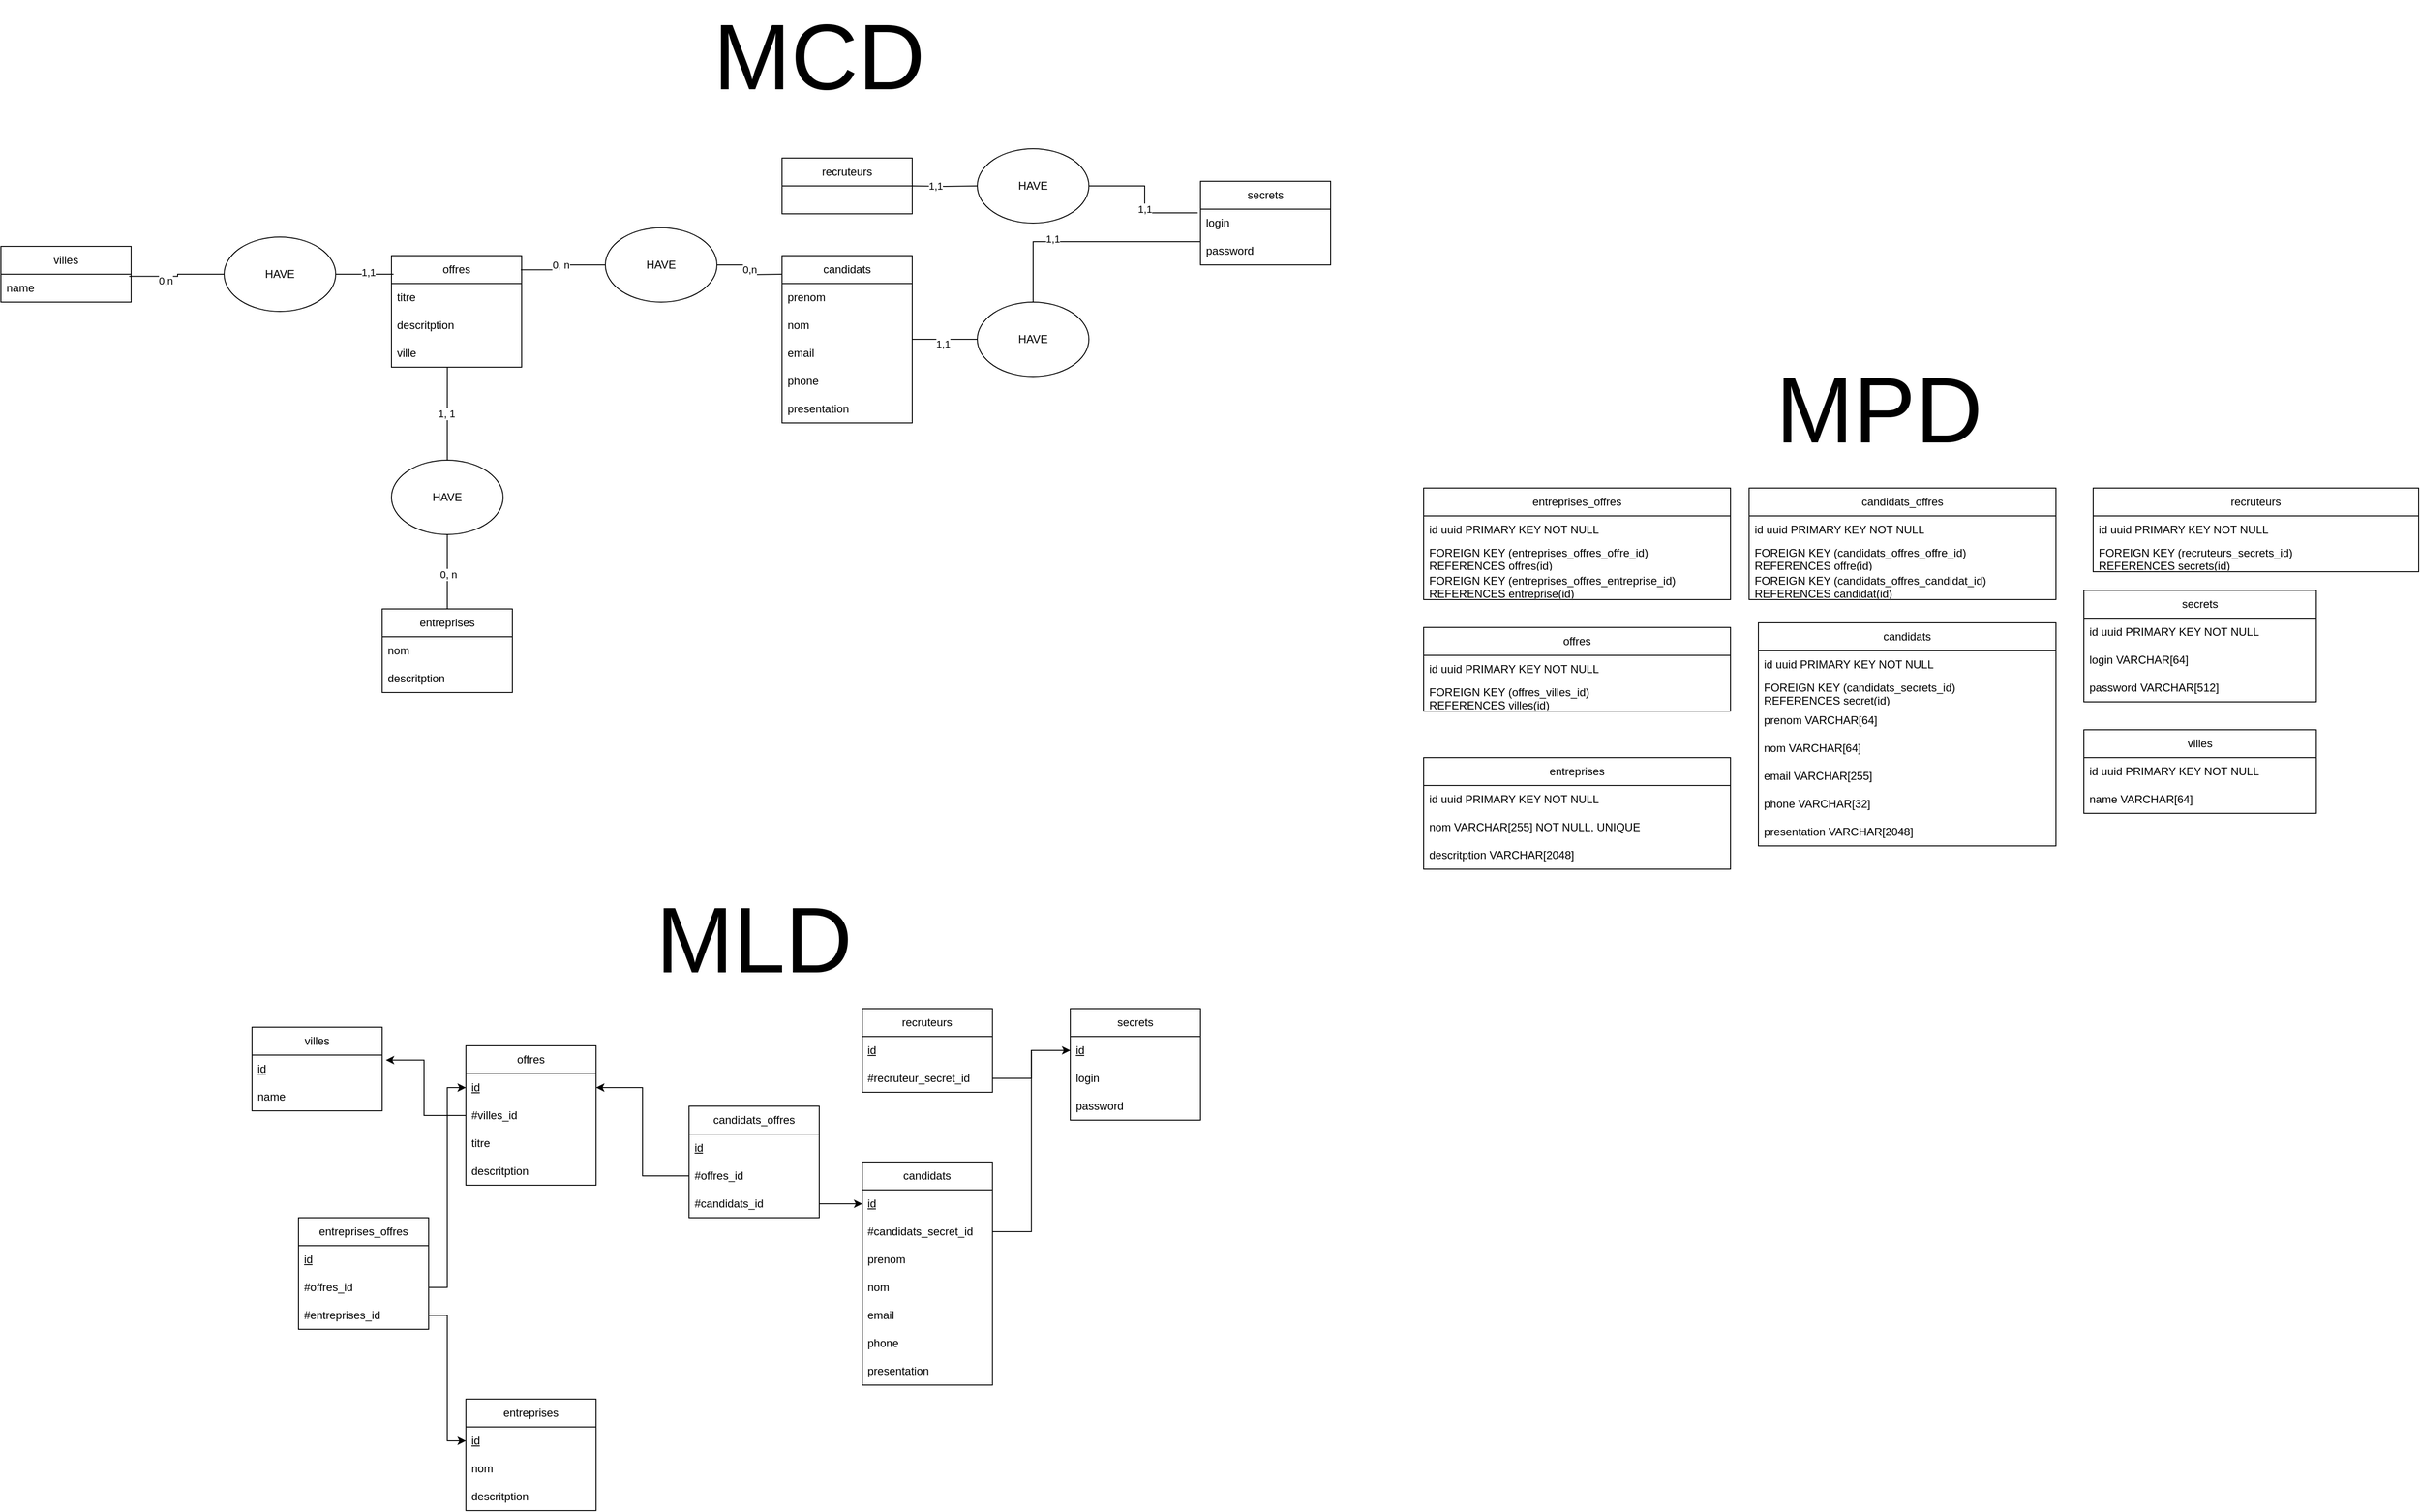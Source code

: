 <mxfile version="26.0.9">
  <diagram name="Page-1" id="Jn1SN3O0HbxsJPFlk4Q4">
    <mxGraphModel dx="2698" dy="1843" grid="1" gridSize="10" guides="1" tooltips="1" connect="1" arrows="1" fold="1" page="0" pageScale="1" pageWidth="827" pageHeight="1169" math="0" shadow="0">
      <root>
        <mxCell id="0" />
        <mxCell id="1" parent="0" />
        <mxCell id="bnbo3fdq7Xhf0Iy2233Q-1" value="recruteurs" style="swimlane;fontStyle=0;childLayout=stackLayout;horizontal=1;startSize=30;horizontalStack=0;resizeParent=1;resizeParentMax=0;resizeLast=0;collapsible=1;marginBottom=0;whiteSpace=wrap;html=1;" vertex="1" parent="1">
          <mxGeometry x="180" y="325" width="140" height="60" as="geometry" />
        </mxCell>
        <mxCell id="bnbo3fdq7Xhf0Iy2233Q-35" style="edgeStyle=orthogonalEdgeStyle;rounded=0;orthogonalLoop=1;jettySize=auto;html=1;entryX=0;entryY=0.5;entryDx=0;entryDy=0;endArrow=none;startFill=0;" edge="1" parent="1" source="bnbo3fdq7Xhf0Iy2233Q-5" target="bnbo3fdq7Xhf0Iy2233Q-34">
          <mxGeometry relative="1" as="geometry" />
        </mxCell>
        <mxCell id="bnbo3fdq7Xhf0Iy2233Q-37" value="1,1" style="edgeLabel;html=1;align=center;verticalAlign=middle;resizable=0;points=[];" vertex="1" connectable="0" parent="bnbo3fdq7Xhf0Iy2233Q-35">
          <mxGeometry x="-0.078" y="-5" relative="1" as="geometry">
            <mxPoint as="offset" />
          </mxGeometry>
        </mxCell>
        <mxCell id="bnbo3fdq7Xhf0Iy2233Q-5" value="candidats" style="swimlane;fontStyle=0;childLayout=stackLayout;horizontal=1;startSize=30;horizontalStack=0;resizeParent=1;resizeParentMax=0;resizeLast=0;collapsible=1;marginBottom=0;whiteSpace=wrap;html=1;" vertex="1" parent="1">
          <mxGeometry x="180" y="430" width="140" height="180" as="geometry" />
        </mxCell>
        <mxCell id="bnbo3fdq7Xhf0Iy2233Q-8" value="prenom" style="text;strokeColor=none;fillColor=none;align=left;verticalAlign=middle;spacingLeft=4;spacingRight=4;overflow=hidden;points=[[0,0.5],[1,0.5]];portConstraint=eastwest;rotatable=0;whiteSpace=wrap;html=1;" vertex="1" parent="bnbo3fdq7Xhf0Iy2233Q-5">
          <mxGeometry y="30" width="140" height="30" as="geometry" />
        </mxCell>
        <mxCell id="bnbo3fdq7Xhf0Iy2233Q-9" value="nom" style="text;strokeColor=none;fillColor=none;align=left;verticalAlign=middle;spacingLeft=4;spacingRight=4;overflow=hidden;points=[[0,0.5],[1,0.5]];portConstraint=eastwest;rotatable=0;whiteSpace=wrap;html=1;" vertex="1" parent="bnbo3fdq7Xhf0Iy2233Q-5">
          <mxGeometry y="60" width="140" height="30" as="geometry" />
        </mxCell>
        <mxCell id="bnbo3fdq7Xhf0Iy2233Q-10" value="email" style="text;strokeColor=none;fillColor=none;align=left;verticalAlign=middle;spacingLeft=4;spacingRight=4;overflow=hidden;points=[[0,0.5],[1,0.5]];portConstraint=eastwest;rotatable=0;whiteSpace=wrap;html=1;" vertex="1" parent="bnbo3fdq7Xhf0Iy2233Q-5">
          <mxGeometry y="90" width="140" height="30" as="geometry" />
        </mxCell>
        <mxCell id="bnbo3fdq7Xhf0Iy2233Q-11" value="phone" style="text;strokeColor=none;fillColor=none;align=left;verticalAlign=middle;spacingLeft=4;spacingRight=4;overflow=hidden;points=[[0,0.5],[1,0.5]];portConstraint=eastwest;rotatable=0;whiteSpace=wrap;html=1;" vertex="1" parent="bnbo3fdq7Xhf0Iy2233Q-5">
          <mxGeometry y="120" width="140" height="30" as="geometry" />
        </mxCell>
        <mxCell id="bnbo3fdq7Xhf0Iy2233Q-12" value="presentation" style="text;strokeColor=none;fillColor=none;align=left;verticalAlign=middle;spacingLeft=4;spacingRight=4;overflow=hidden;points=[[0,0.5],[1,0.5]];portConstraint=eastwest;rotatable=0;whiteSpace=wrap;html=1;" vertex="1" parent="bnbo3fdq7Xhf0Iy2233Q-5">
          <mxGeometry y="150" width="140" height="30" as="geometry" />
        </mxCell>
        <mxCell id="bnbo3fdq7Xhf0Iy2233Q-41" style="edgeStyle=orthogonalEdgeStyle;rounded=0;orthogonalLoop=1;jettySize=auto;html=1;entryX=0.5;entryY=1;entryDx=0;entryDy=0;endArrow=none;startFill=0;" edge="1" parent="1" source="bnbo3fdq7Xhf0Iy2233Q-13" target="bnbo3fdq7Xhf0Iy2233Q-39">
          <mxGeometry relative="1" as="geometry" />
        </mxCell>
        <mxCell id="bnbo3fdq7Xhf0Iy2233Q-43" value="0, n" style="edgeLabel;html=1;align=center;verticalAlign=middle;resizable=0;points=[];" vertex="1" connectable="0" parent="bnbo3fdq7Xhf0Iy2233Q-41">
          <mxGeometry x="-0.075" y="-1" relative="1" as="geometry">
            <mxPoint as="offset" />
          </mxGeometry>
        </mxCell>
        <mxCell id="bnbo3fdq7Xhf0Iy2233Q-13" value="entreprises" style="swimlane;fontStyle=0;childLayout=stackLayout;horizontal=1;startSize=30;horizontalStack=0;resizeParent=1;resizeParentMax=0;resizeLast=0;collapsible=1;marginBottom=0;whiteSpace=wrap;html=1;" vertex="1" parent="1">
          <mxGeometry x="-250" y="810" width="140" height="90" as="geometry" />
        </mxCell>
        <mxCell id="bnbo3fdq7Xhf0Iy2233Q-14" value="nom" style="text;strokeColor=none;fillColor=none;align=left;verticalAlign=middle;spacingLeft=4;spacingRight=4;overflow=hidden;points=[[0,0.5],[1,0.5]];portConstraint=eastwest;rotatable=0;whiteSpace=wrap;html=1;" vertex="1" parent="bnbo3fdq7Xhf0Iy2233Q-13">
          <mxGeometry y="30" width="140" height="30" as="geometry" />
        </mxCell>
        <mxCell id="bnbo3fdq7Xhf0Iy2233Q-15" value="descritption" style="text;strokeColor=none;fillColor=none;align=left;verticalAlign=middle;spacingLeft=4;spacingRight=4;overflow=hidden;points=[[0,0.5],[1,0.5]];portConstraint=eastwest;rotatable=0;whiteSpace=wrap;html=1;" vertex="1" parent="bnbo3fdq7Xhf0Iy2233Q-13">
          <mxGeometry y="60" width="140" height="30" as="geometry" />
        </mxCell>
        <mxCell id="bnbo3fdq7Xhf0Iy2233Q-16" value="offres" style="swimlane;fontStyle=0;childLayout=stackLayout;horizontal=1;startSize=30;horizontalStack=0;resizeParent=1;resizeParentMax=0;resizeLast=0;collapsible=1;marginBottom=0;whiteSpace=wrap;html=1;" vertex="1" parent="1">
          <mxGeometry x="-240" y="430" width="140" height="120" as="geometry" />
        </mxCell>
        <mxCell id="bnbo3fdq7Xhf0Iy2233Q-17" value="titre" style="text;strokeColor=none;fillColor=none;align=left;verticalAlign=middle;spacingLeft=4;spacingRight=4;overflow=hidden;points=[[0,0.5],[1,0.5]];portConstraint=eastwest;rotatable=0;whiteSpace=wrap;html=1;" vertex="1" parent="bnbo3fdq7Xhf0Iy2233Q-16">
          <mxGeometry y="30" width="140" height="30" as="geometry" />
        </mxCell>
        <mxCell id="bnbo3fdq7Xhf0Iy2233Q-18" value="descritption" style="text;strokeColor=none;fillColor=none;align=left;verticalAlign=middle;spacingLeft=4;spacingRight=4;overflow=hidden;points=[[0,0.5],[1,0.5]];portConstraint=eastwest;rotatable=0;whiteSpace=wrap;html=1;" vertex="1" parent="bnbo3fdq7Xhf0Iy2233Q-16">
          <mxGeometry y="60" width="140" height="30" as="geometry" />
        </mxCell>
        <mxCell id="bnbo3fdq7Xhf0Iy2233Q-19" value="ville" style="text;strokeColor=none;fillColor=none;align=left;verticalAlign=middle;spacingLeft=4;spacingRight=4;overflow=hidden;points=[[0,0.5],[1,0.5]];portConstraint=eastwest;rotatable=0;whiteSpace=wrap;html=1;" vertex="1" parent="bnbo3fdq7Xhf0Iy2233Q-16">
          <mxGeometry y="90" width="140" height="30" as="geometry" />
        </mxCell>
        <mxCell id="bnbo3fdq7Xhf0Iy2233Q-20" value="secrets" style="swimlane;fontStyle=0;childLayout=stackLayout;horizontal=1;startSize=30;horizontalStack=0;resizeParent=1;resizeParentMax=0;resizeLast=0;collapsible=1;marginBottom=0;whiteSpace=wrap;html=1;" vertex="1" parent="1">
          <mxGeometry x="630" y="350" width="140" height="90" as="geometry" />
        </mxCell>
        <mxCell id="bnbo3fdq7Xhf0Iy2233Q-21" value="login" style="text;strokeColor=none;fillColor=none;align=left;verticalAlign=middle;spacingLeft=4;spacingRight=4;overflow=hidden;points=[[0,0.5],[1,0.5]];portConstraint=eastwest;rotatable=0;whiteSpace=wrap;html=1;" vertex="1" parent="bnbo3fdq7Xhf0Iy2233Q-20">
          <mxGeometry y="30" width="140" height="30" as="geometry" />
        </mxCell>
        <mxCell id="bnbo3fdq7Xhf0Iy2233Q-22" value="password" style="text;strokeColor=none;fillColor=none;align=left;verticalAlign=middle;spacingLeft=4;spacingRight=4;overflow=hidden;points=[[0,0.5],[1,0.5]];portConstraint=eastwest;rotatable=0;whiteSpace=wrap;html=1;" vertex="1" parent="bnbo3fdq7Xhf0Iy2233Q-20">
          <mxGeometry y="60" width="140" height="30" as="geometry" />
        </mxCell>
        <mxCell id="bnbo3fdq7Xhf0Iy2233Q-29" value="HAVE" style="ellipse;whiteSpace=wrap;html=1;" vertex="1" parent="1">
          <mxGeometry x="390" y="315" width="120" height="80" as="geometry" />
        </mxCell>
        <mxCell id="bnbo3fdq7Xhf0Iy2233Q-30" style="edgeStyle=orthogonalEdgeStyle;rounded=0;orthogonalLoop=1;jettySize=auto;html=1;entryX=0;entryY=0.5;entryDx=0;entryDy=0;endArrow=none;startFill=0;" edge="1" parent="1" target="bnbo3fdq7Xhf0Iy2233Q-29">
          <mxGeometry relative="1" as="geometry">
            <mxPoint x="320" y="355" as="sourcePoint" />
          </mxGeometry>
        </mxCell>
        <mxCell id="bnbo3fdq7Xhf0Iy2233Q-32" value="1,1" style="edgeLabel;html=1;align=center;verticalAlign=middle;resizable=0;points=[];" vertex="1" connectable="0" parent="bnbo3fdq7Xhf0Iy2233Q-30">
          <mxGeometry x="-0.286" y="1" relative="1" as="geometry">
            <mxPoint as="offset" />
          </mxGeometry>
        </mxCell>
        <mxCell id="bnbo3fdq7Xhf0Iy2233Q-31" style="edgeStyle=orthogonalEdgeStyle;rounded=0;orthogonalLoop=1;jettySize=auto;html=1;entryX=-0.021;entryY=0.133;entryDx=0;entryDy=0;entryPerimeter=0;endArrow=none;startFill=0;" edge="1" parent="1" source="bnbo3fdq7Xhf0Iy2233Q-29" target="bnbo3fdq7Xhf0Iy2233Q-21">
          <mxGeometry relative="1" as="geometry" />
        </mxCell>
        <mxCell id="bnbo3fdq7Xhf0Iy2233Q-33" value="1,1" style="edgeLabel;html=1;align=center;verticalAlign=middle;resizable=0;points=[];" vertex="1" connectable="0" parent="bnbo3fdq7Xhf0Iy2233Q-31">
          <mxGeometry x="0.164" relative="1" as="geometry">
            <mxPoint as="offset" />
          </mxGeometry>
        </mxCell>
        <mxCell id="bnbo3fdq7Xhf0Iy2233Q-34" value="HAVE" style="ellipse;whiteSpace=wrap;html=1;" vertex="1" parent="1">
          <mxGeometry x="390" y="480" width="120" height="80" as="geometry" />
        </mxCell>
        <mxCell id="bnbo3fdq7Xhf0Iy2233Q-36" style="edgeStyle=orthogonalEdgeStyle;rounded=0;orthogonalLoop=1;jettySize=auto;html=1;entryX=0;entryY=0.167;entryDx=0;entryDy=0;entryPerimeter=0;endArrow=none;startFill=0;" edge="1" parent="1" source="bnbo3fdq7Xhf0Iy2233Q-34" target="bnbo3fdq7Xhf0Iy2233Q-22">
          <mxGeometry relative="1" as="geometry" />
        </mxCell>
        <mxCell id="bnbo3fdq7Xhf0Iy2233Q-38" value="1,1" style="edgeLabel;html=1;align=center;verticalAlign=middle;resizable=0;points=[];" vertex="1" connectable="0" parent="bnbo3fdq7Xhf0Iy2233Q-36">
          <mxGeometry x="-0.303" y="3" relative="1" as="geometry">
            <mxPoint as="offset" />
          </mxGeometry>
        </mxCell>
        <mxCell id="bnbo3fdq7Xhf0Iy2233Q-39" value="HAVE" style="ellipse;whiteSpace=wrap;html=1;" vertex="1" parent="1">
          <mxGeometry x="-240" y="650" width="120" height="80" as="geometry" />
        </mxCell>
        <mxCell id="bnbo3fdq7Xhf0Iy2233Q-42" style="edgeStyle=orthogonalEdgeStyle;rounded=0;orthogonalLoop=1;jettySize=auto;html=1;entryX=0.429;entryY=1;entryDx=0;entryDy=0;entryPerimeter=0;endArrow=none;startFill=0;" edge="1" parent="1" source="bnbo3fdq7Xhf0Iy2233Q-39" target="bnbo3fdq7Xhf0Iy2233Q-19">
          <mxGeometry relative="1" as="geometry" />
        </mxCell>
        <mxCell id="bnbo3fdq7Xhf0Iy2233Q-44" value="1, 1" style="edgeLabel;html=1;align=center;verticalAlign=middle;resizable=0;points=[];" vertex="1" connectable="0" parent="bnbo3fdq7Xhf0Iy2233Q-42">
          <mxGeometry x="-0.001" y="-1" relative="1" as="geometry">
            <mxPoint x="-2" as="offset" />
          </mxGeometry>
        </mxCell>
        <mxCell id="bnbo3fdq7Xhf0Iy2233Q-45" value="HAVE" style="ellipse;whiteSpace=wrap;html=1;" vertex="1" parent="1">
          <mxGeometry x="-10" y="400" width="120" height="80" as="geometry" />
        </mxCell>
        <mxCell id="bnbo3fdq7Xhf0Iy2233Q-46" style="edgeStyle=orthogonalEdgeStyle;rounded=0;orthogonalLoop=1;jettySize=auto;html=1;endArrow=none;startFill=0;" edge="1" parent="1" source="bnbo3fdq7Xhf0Iy2233Q-45">
          <mxGeometry relative="1" as="geometry">
            <mxPoint x="180" y="450" as="targetPoint" />
          </mxGeometry>
        </mxCell>
        <mxCell id="bnbo3fdq7Xhf0Iy2233Q-48" value="0,n" style="edgeLabel;html=1;align=center;verticalAlign=middle;resizable=0;points=[];" vertex="1" connectable="0" parent="bnbo3fdq7Xhf0Iy2233Q-46">
          <mxGeometry x="-0.011" relative="1" as="geometry">
            <mxPoint as="offset" />
          </mxGeometry>
        </mxCell>
        <mxCell id="bnbo3fdq7Xhf0Iy2233Q-47" style="edgeStyle=orthogonalEdgeStyle;rounded=0;orthogonalLoop=1;jettySize=auto;html=1;entryX=0.993;entryY=0.127;entryDx=0;entryDy=0;entryPerimeter=0;endArrow=none;startFill=0;" edge="1" parent="1" source="bnbo3fdq7Xhf0Iy2233Q-45" target="bnbo3fdq7Xhf0Iy2233Q-16">
          <mxGeometry relative="1" as="geometry" />
        </mxCell>
        <mxCell id="bnbo3fdq7Xhf0Iy2233Q-49" value="0, n" style="edgeLabel;html=1;align=center;verticalAlign=middle;resizable=0;points=[];" vertex="1" connectable="0" parent="bnbo3fdq7Xhf0Iy2233Q-47">
          <mxGeometry x="0.097" y="-5" relative="1" as="geometry">
            <mxPoint as="offset" />
          </mxGeometry>
        </mxCell>
        <mxCell id="bnbo3fdq7Xhf0Iy2233Q-50" value="MCD" style="text;html=1;align=center;verticalAlign=middle;whiteSpace=wrap;rounded=0;fontSize=100;" vertex="1" parent="1">
          <mxGeometry x="190" y="200" width="60" height="30" as="geometry" />
        </mxCell>
        <mxCell id="bnbo3fdq7Xhf0Iy2233Q-94" value="MLD" style="text;html=1;align=center;verticalAlign=middle;whiteSpace=wrap;rounded=0;fontSize=100;" vertex="1" parent="1">
          <mxGeometry x="120" y="1150" width="60" height="30" as="geometry" />
        </mxCell>
        <mxCell id="bnbo3fdq7Xhf0Iy2233Q-112" value="recruteurs" style="swimlane;fontStyle=0;childLayout=stackLayout;horizontal=1;startSize=30;horizontalStack=0;resizeParent=1;resizeParentMax=0;resizeLast=0;collapsible=1;marginBottom=0;whiteSpace=wrap;html=1;" vertex="1" parent="1">
          <mxGeometry x="1590" y="680" width="350" height="90" as="geometry" />
        </mxCell>
        <mxCell id="bnbo3fdq7Xhf0Iy2233Q-213" value="id uuid PRIMARY KEY NOT NULL" style="text;strokeColor=none;fillColor=none;align=left;verticalAlign=middle;spacingLeft=4;spacingRight=4;overflow=hidden;points=[[0,0.5],[1,0.5]];portConstraint=eastwest;rotatable=0;whiteSpace=wrap;html=1;fontStyle=0" vertex="1" parent="bnbo3fdq7Xhf0Iy2233Q-112">
          <mxGeometry y="30" width="350" height="30" as="geometry" />
        </mxCell>
        <mxCell id="bnbo3fdq7Xhf0Iy2233Q-212" value="FOREIGN KEY (recruteurs_secrets_id)&amp;nbsp;&lt;div&gt;REFERENCES secrets(id)&lt;/div&gt;" style="text;strokeColor=none;fillColor=none;align=left;verticalAlign=middle;spacingLeft=4;spacingRight=4;overflow=hidden;points=[[0,0.5],[1,0.5]];portConstraint=eastwest;rotatable=0;whiteSpace=wrap;html=1;fontStyle=0" vertex="1" parent="bnbo3fdq7Xhf0Iy2233Q-112">
          <mxGeometry y="60" width="350" height="30" as="geometry" />
        </mxCell>
        <mxCell id="bnbo3fdq7Xhf0Iy2233Q-115" value="candidats" style="swimlane;fontStyle=0;childLayout=stackLayout;horizontal=1;startSize=30;horizontalStack=0;resizeParent=1;resizeParentMax=0;resizeLast=0;collapsible=1;marginBottom=0;whiteSpace=wrap;html=1;" vertex="1" parent="1">
          <mxGeometry x="1230" y="825" width="320" height="240" as="geometry" />
        </mxCell>
        <mxCell id="bnbo3fdq7Xhf0Iy2233Q-210" value="id uuid PRIMARY KEY NOT NULL" style="text;strokeColor=none;fillColor=none;align=left;verticalAlign=middle;spacingLeft=4;spacingRight=4;overflow=hidden;points=[[0,0.5],[1,0.5]];portConstraint=eastwest;rotatable=0;whiteSpace=wrap;html=1;fontStyle=0" vertex="1" parent="bnbo3fdq7Xhf0Iy2233Q-115">
          <mxGeometry y="30" width="320" height="30" as="geometry" />
        </mxCell>
        <mxCell id="bnbo3fdq7Xhf0Iy2233Q-242" value="FOREIGN KEY (candidats_secrets_id)&amp;nbsp;&lt;div&gt;REFERENCES secret(id)&lt;/div&gt;" style="text;strokeColor=none;fillColor=none;align=left;verticalAlign=middle;spacingLeft=4;spacingRight=4;overflow=hidden;points=[[0,0.5],[1,0.5]];portConstraint=eastwest;rotatable=0;whiteSpace=wrap;html=1;fontStyle=0" vertex="1" parent="bnbo3fdq7Xhf0Iy2233Q-115">
          <mxGeometry y="60" width="320" height="30" as="geometry" />
        </mxCell>
        <mxCell id="bnbo3fdq7Xhf0Iy2233Q-119" value="prenom VARCHAR[64]" style="text;strokeColor=none;fillColor=none;align=left;verticalAlign=middle;spacingLeft=4;spacingRight=4;overflow=hidden;points=[[0,0.5],[1,0.5]];portConstraint=eastwest;rotatable=0;whiteSpace=wrap;html=1;" vertex="1" parent="bnbo3fdq7Xhf0Iy2233Q-115">
          <mxGeometry y="90" width="320" height="30" as="geometry" />
        </mxCell>
        <mxCell id="bnbo3fdq7Xhf0Iy2233Q-120" value="nom VARCHAR[64]" style="text;strokeColor=none;fillColor=none;align=left;verticalAlign=middle;spacingLeft=4;spacingRight=4;overflow=hidden;points=[[0,0.5],[1,0.5]];portConstraint=eastwest;rotatable=0;whiteSpace=wrap;html=1;" vertex="1" parent="bnbo3fdq7Xhf0Iy2233Q-115">
          <mxGeometry y="120" width="320" height="30" as="geometry" />
        </mxCell>
        <mxCell id="bnbo3fdq7Xhf0Iy2233Q-121" value="email VARCHAR[255]" style="text;strokeColor=none;fillColor=none;align=left;verticalAlign=middle;spacingLeft=4;spacingRight=4;overflow=hidden;points=[[0,0.5],[1,0.5]];portConstraint=eastwest;rotatable=0;whiteSpace=wrap;html=1;" vertex="1" parent="bnbo3fdq7Xhf0Iy2233Q-115">
          <mxGeometry y="150" width="320" height="30" as="geometry" />
        </mxCell>
        <mxCell id="bnbo3fdq7Xhf0Iy2233Q-122" value="phone VARCHAR[32]" style="text;strokeColor=none;fillColor=none;align=left;verticalAlign=middle;spacingLeft=4;spacingRight=4;overflow=hidden;points=[[0,0.5],[1,0.5]];portConstraint=eastwest;rotatable=0;whiteSpace=wrap;html=1;" vertex="1" parent="bnbo3fdq7Xhf0Iy2233Q-115">
          <mxGeometry y="180" width="320" height="30" as="geometry" />
        </mxCell>
        <mxCell id="bnbo3fdq7Xhf0Iy2233Q-123" value="presentation VARCHAR[2048]" style="text;strokeColor=none;fillColor=none;align=left;verticalAlign=middle;spacingLeft=4;spacingRight=4;overflow=hidden;points=[[0,0.5],[1,0.5]];portConstraint=eastwest;rotatable=0;whiteSpace=wrap;html=1;" vertex="1" parent="bnbo3fdq7Xhf0Iy2233Q-115">
          <mxGeometry y="210" width="320" height="30" as="geometry" />
        </mxCell>
        <mxCell id="bnbo3fdq7Xhf0Iy2233Q-124" value="entreprises" style="swimlane;fontStyle=0;childLayout=stackLayout;horizontal=1;startSize=30;horizontalStack=0;resizeParent=1;resizeParentMax=0;resizeLast=0;collapsible=1;marginBottom=0;whiteSpace=wrap;html=1;" vertex="1" parent="1">
          <mxGeometry x="870" y="970" width="330" height="120" as="geometry" />
        </mxCell>
        <mxCell id="bnbo3fdq7Xhf0Iy2233Q-205" value="id uuid PRIMARY KEY NOT NULL" style="text;strokeColor=none;fillColor=none;align=left;verticalAlign=middle;spacingLeft=4;spacingRight=4;overflow=hidden;points=[[0,0.5],[1,0.5]];portConstraint=eastwest;rotatable=0;whiteSpace=wrap;html=1;fontStyle=0" vertex="1" parent="bnbo3fdq7Xhf0Iy2233Q-124">
          <mxGeometry y="30" width="330" height="30" as="geometry" />
        </mxCell>
        <mxCell id="bnbo3fdq7Xhf0Iy2233Q-131" value="nom VARCHAR[255] NOT NULL, UNIQUE" style="text;strokeColor=none;fillColor=none;align=left;verticalAlign=middle;spacingLeft=4;spacingRight=4;overflow=hidden;points=[[0,0.5],[1,0.5]];portConstraint=eastwest;rotatable=0;whiteSpace=wrap;html=1;" vertex="1" parent="bnbo3fdq7Xhf0Iy2233Q-124">
          <mxGeometry y="60" width="330" height="30" as="geometry" />
        </mxCell>
        <mxCell id="bnbo3fdq7Xhf0Iy2233Q-132" value="descritption VARCHAR[2048]" style="text;strokeColor=none;fillColor=none;align=left;verticalAlign=middle;spacingLeft=4;spacingRight=4;overflow=hidden;points=[[0,0.5],[1,0.5]];portConstraint=eastwest;rotatable=0;whiteSpace=wrap;html=1;" vertex="1" parent="bnbo3fdq7Xhf0Iy2233Q-124">
          <mxGeometry y="90" width="330" height="30" as="geometry" />
        </mxCell>
        <mxCell id="bnbo3fdq7Xhf0Iy2233Q-129" value="offres" style="swimlane;fontStyle=0;childLayout=stackLayout;horizontal=1;startSize=30;horizontalStack=0;resizeParent=1;resizeParentMax=0;resizeLast=0;collapsible=1;marginBottom=0;whiteSpace=wrap;html=1;" vertex="1" parent="1">
          <mxGeometry x="870" y="830" width="330" height="90" as="geometry" />
        </mxCell>
        <mxCell id="bnbo3fdq7Xhf0Iy2233Q-204" value="id uuid PRIMARY KEY NOT NULL" style="text;strokeColor=none;fillColor=none;align=left;verticalAlign=middle;spacingLeft=4;spacingRight=4;overflow=hidden;points=[[0,0.5],[1,0.5]];portConstraint=eastwest;rotatable=0;whiteSpace=wrap;html=1;fontStyle=0" vertex="1" parent="bnbo3fdq7Xhf0Iy2233Q-129">
          <mxGeometry y="30" width="330" height="30" as="geometry" />
        </mxCell>
        <mxCell id="bnbo3fdq7Xhf0Iy2233Q-241" value="FOREIGN KEY (offres_villes_id)&amp;nbsp;&lt;div&gt;REFERENCES villes(id)&lt;/div&gt;" style="text;strokeColor=none;fillColor=none;align=left;verticalAlign=middle;spacingLeft=4;spacingRight=4;overflow=hidden;points=[[0,0.5],[1,0.5]];portConstraint=eastwest;rotatable=0;whiteSpace=wrap;html=1;fontStyle=0" vertex="1" parent="bnbo3fdq7Xhf0Iy2233Q-129">
          <mxGeometry y="60" width="330" height="30" as="geometry" />
        </mxCell>
        <mxCell id="bnbo3fdq7Xhf0Iy2233Q-134" value="secrets" style="swimlane;fontStyle=0;childLayout=stackLayout;horizontal=1;startSize=30;horizontalStack=0;resizeParent=1;resizeParentMax=0;resizeLast=0;collapsible=1;marginBottom=0;whiteSpace=wrap;html=1;" vertex="1" parent="1">
          <mxGeometry x="1580" y="790" width="250" height="120" as="geometry" />
        </mxCell>
        <mxCell id="bnbo3fdq7Xhf0Iy2233Q-215" value="id uuid PRIMARY KEY NOT NULL" style="text;strokeColor=none;fillColor=none;align=left;verticalAlign=middle;spacingLeft=4;spacingRight=4;overflow=hidden;points=[[0,0.5],[1,0.5]];portConstraint=eastwest;rotatable=0;whiteSpace=wrap;html=1;fontStyle=0" vertex="1" parent="bnbo3fdq7Xhf0Iy2233Q-134">
          <mxGeometry y="30" width="250" height="30" as="geometry" />
        </mxCell>
        <mxCell id="bnbo3fdq7Xhf0Iy2233Q-216" value="login VARCHAR[64]" style="text;strokeColor=none;fillColor=none;align=left;verticalAlign=middle;spacingLeft=4;spacingRight=4;overflow=hidden;points=[[0,0.5],[1,0.5]];portConstraint=eastwest;rotatable=0;whiteSpace=wrap;html=1;" vertex="1" parent="bnbo3fdq7Xhf0Iy2233Q-134">
          <mxGeometry y="60" width="250" height="30" as="geometry" />
        </mxCell>
        <mxCell id="bnbo3fdq7Xhf0Iy2233Q-137" value="password VARCHAR[512]" style="text;strokeColor=none;fillColor=none;align=left;verticalAlign=middle;spacingLeft=4;spacingRight=4;overflow=hidden;points=[[0,0.5],[1,0.5]];portConstraint=eastwest;rotatable=0;whiteSpace=wrap;html=1;" vertex="1" parent="bnbo3fdq7Xhf0Iy2233Q-134">
          <mxGeometry y="90" width="250" height="30" as="geometry" />
        </mxCell>
        <mxCell id="bnbo3fdq7Xhf0Iy2233Q-138" value="MPD" style="text;html=1;align=center;verticalAlign=middle;whiteSpace=wrap;rounded=0;fontSize=100;" vertex="1" parent="1">
          <mxGeometry x="1330" y="580" width="60" height="30" as="geometry" />
        </mxCell>
        <mxCell id="bnbo3fdq7Xhf0Iy2233Q-150" value="entreprises_offres" style="swimlane;fontStyle=0;childLayout=stackLayout;horizontal=1;startSize=30;horizontalStack=0;resizeParent=1;resizeParentMax=0;resizeLast=0;collapsible=1;marginBottom=0;whiteSpace=wrap;html=1;" vertex="1" parent="1">
          <mxGeometry x="870" y="680" width="330" height="120" as="geometry" />
        </mxCell>
        <mxCell id="bnbo3fdq7Xhf0Iy2233Q-151" value="id uuid PRIMARY KEY NOT NULL" style="text;strokeColor=none;fillColor=none;align=left;verticalAlign=middle;spacingLeft=4;spacingRight=4;overflow=hidden;points=[[0,0.5],[1,0.5]];portConstraint=eastwest;rotatable=0;whiteSpace=wrap;html=1;fontStyle=0" vertex="1" parent="bnbo3fdq7Xhf0Iy2233Q-150">
          <mxGeometry y="30" width="330" height="30" as="geometry" />
        </mxCell>
        <mxCell id="bnbo3fdq7Xhf0Iy2233Q-152" value="FOREIGN KEY (entreprises_offres_offre_id)&amp;nbsp;&lt;div&gt;REFERENCES offres(id)&lt;/div&gt;" style="text;strokeColor=none;fillColor=none;align=left;verticalAlign=middle;spacingLeft=4;spacingRight=4;overflow=hidden;points=[[0,0.5],[1,0.5]];portConstraint=eastwest;rotatable=0;whiteSpace=wrap;html=1;fontStyle=0" vertex="1" parent="bnbo3fdq7Xhf0Iy2233Q-150">
          <mxGeometry y="60" width="330" height="30" as="geometry" />
        </mxCell>
        <mxCell id="bnbo3fdq7Xhf0Iy2233Q-203" value="FOREIGN KEY (entreprises_offres_entreprise_id)&amp;nbsp;&lt;div&gt;REFERENCES entreprise(id)&lt;/div&gt;" style="text;strokeColor=none;fillColor=none;align=left;verticalAlign=middle;spacingLeft=4;spacingRight=4;overflow=hidden;points=[[0,0.5],[1,0.5]];portConstraint=eastwest;rotatable=0;whiteSpace=wrap;html=1;fontStyle=0" vertex="1" parent="bnbo3fdq7Xhf0Iy2233Q-150">
          <mxGeometry y="90" width="330" height="30" as="geometry" />
        </mxCell>
        <mxCell id="bnbo3fdq7Xhf0Iy2233Q-165" value="recruteurs" style="swimlane;fontStyle=0;childLayout=stackLayout;horizontal=1;startSize=30;horizontalStack=0;resizeParent=1;resizeParentMax=0;resizeLast=0;collapsible=1;marginBottom=0;whiteSpace=wrap;html=1;" vertex="1" parent="1">
          <mxGeometry x="266.32" y="1240" width="140" height="90" as="geometry" />
        </mxCell>
        <mxCell id="bnbo3fdq7Xhf0Iy2233Q-166" value="&lt;u&gt;id&lt;/u&gt;" style="text;strokeColor=none;fillColor=none;align=left;verticalAlign=middle;spacingLeft=4;spacingRight=4;overflow=hidden;points=[[0,0.5],[1,0.5]];portConstraint=eastwest;rotatable=0;whiteSpace=wrap;html=1;" vertex="1" parent="bnbo3fdq7Xhf0Iy2233Q-165">
          <mxGeometry y="30" width="140" height="30" as="geometry" />
        </mxCell>
        <mxCell id="bnbo3fdq7Xhf0Iy2233Q-167" value="#recruteur_secret_id" style="text;strokeColor=none;fillColor=none;align=left;verticalAlign=middle;spacingLeft=4;spacingRight=4;overflow=hidden;points=[[0,0.5],[1,0.5]];portConstraint=eastwest;rotatable=0;whiteSpace=wrap;html=1;" vertex="1" parent="bnbo3fdq7Xhf0Iy2233Q-165">
          <mxGeometry y="60" width="140" height="30" as="geometry" />
        </mxCell>
        <mxCell id="bnbo3fdq7Xhf0Iy2233Q-168" value="candidats" style="swimlane;fontStyle=0;childLayout=stackLayout;horizontal=1;startSize=30;horizontalStack=0;resizeParent=1;resizeParentMax=0;resizeLast=0;collapsible=1;marginBottom=0;whiteSpace=wrap;html=1;" vertex="1" parent="1">
          <mxGeometry x="266.32" y="1405" width="140" height="240" as="geometry" />
        </mxCell>
        <mxCell id="bnbo3fdq7Xhf0Iy2233Q-169" value="id" style="text;strokeColor=none;fillColor=none;align=left;verticalAlign=middle;spacingLeft=4;spacingRight=4;overflow=hidden;points=[[0,0.5],[1,0.5]];portConstraint=eastwest;rotatable=0;whiteSpace=wrap;html=1;fontStyle=4" vertex="1" parent="bnbo3fdq7Xhf0Iy2233Q-168">
          <mxGeometry y="30" width="140" height="30" as="geometry" />
        </mxCell>
        <mxCell id="bnbo3fdq7Xhf0Iy2233Q-170" value="#candidats_secret_id" style="text;strokeColor=none;fillColor=none;align=left;verticalAlign=middle;spacingLeft=4;spacingRight=4;overflow=hidden;points=[[0,0.5],[1,0.5]];portConstraint=eastwest;rotatable=0;whiteSpace=wrap;html=1;" vertex="1" parent="bnbo3fdq7Xhf0Iy2233Q-168">
          <mxGeometry y="60" width="140" height="30" as="geometry" />
        </mxCell>
        <mxCell id="bnbo3fdq7Xhf0Iy2233Q-171" value="prenom" style="text;strokeColor=none;fillColor=none;align=left;verticalAlign=middle;spacingLeft=4;spacingRight=4;overflow=hidden;points=[[0,0.5],[1,0.5]];portConstraint=eastwest;rotatable=0;whiteSpace=wrap;html=1;" vertex="1" parent="bnbo3fdq7Xhf0Iy2233Q-168">
          <mxGeometry y="90" width="140" height="30" as="geometry" />
        </mxCell>
        <mxCell id="bnbo3fdq7Xhf0Iy2233Q-172" value="nom" style="text;strokeColor=none;fillColor=none;align=left;verticalAlign=middle;spacingLeft=4;spacingRight=4;overflow=hidden;points=[[0,0.5],[1,0.5]];portConstraint=eastwest;rotatable=0;whiteSpace=wrap;html=1;" vertex="1" parent="bnbo3fdq7Xhf0Iy2233Q-168">
          <mxGeometry y="120" width="140" height="30" as="geometry" />
        </mxCell>
        <mxCell id="bnbo3fdq7Xhf0Iy2233Q-173" value="email" style="text;strokeColor=none;fillColor=none;align=left;verticalAlign=middle;spacingLeft=4;spacingRight=4;overflow=hidden;points=[[0,0.5],[1,0.5]];portConstraint=eastwest;rotatable=0;whiteSpace=wrap;html=1;" vertex="1" parent="bnbo3fdq7Xhf0Iy2233Q-168">
          <mxGeometry y="150" width="140" height="30" as="geometry" />
        </mxCell>
        <mxCell id="bnbo3fdq7Xhf0Iy2233Q-174" value="phone" style="text;strokeColor=none;fillColor=none;align=left;verticalAlign=middle;spacingLeft=4;spacingRight=4;overflow=hidden;points=[[0,0.5],[1,0.5]];portConstraint=eastwest;rotatable=0;whiteSpace=wrap;html=1;" vertex="1" parent="bnbo3fdq7Xhf0Iy2233Q-168">
          <mxGeometry y="180" width="140" height="30" as="geometry" />
        </mxCell>
        <mxCell id="bnbo3fdq7Xhf0Iy2233Q-175" value="presentation" style="text;strokeColor=none;fillColor=none;align=left;verticalAlign=middle;spacingLeft=4;spacingRight=4;overflow=hidden;points=[[0,0.5],[1,0.5]];portConstraint=eastwest;rotatable=0;whiteSpace=wrap;html=1;" vertex="1" parent="bnbo3fdq7Xhf0Iy2233Q-168">
          <mxGeometry y="210" width="140" height="30" as="geometry" />
        </mxCell>
        <mxCell id="bnbo3fdq7Xhf0Iy2233Q-176" value="entreprises" style="swimlane;fontStyle=0;childLayout=stackLayout;horizontal=1;startSize=30;horizontalStack=0;resizeParent=1;resizeParentMax=0;resizeLast=0;collapsible=1;marginBottom=0;whiteSpace=wrap;html=1;" vertex="1" parent="1">
          <mxGeometry x="-160" y="1660" width="140" height="120" as="geometry" />
        </mxCell>
        <mxCell id="bnbo3fdq7Xhf0Iy2233Q-177" value="id" style="text;strokeColor=none;fillColor=none;align=left;verticalAlign=middle;spacingLeft=4;spacingRight=4;overflow=hidden;points=[[0,0.5],[1,0.5]];portConstraint=eastwest;rotatable=0;whiteSpace=wrap;html=1;fontStyle=4" vertex="1" parent="bnbo3fdq7Xhf0Iy2233Q-176">
          <mxGeometry y="30" width="140" height="30" as="geometry" />
        </mxCell>
        <mxCell id="bnbo3fdq7Xhf0Iy2233Q-178" value="nom" style="text;strokeColor=none;fillColor=none;align=left;verticalAlign=middle;spacingLeft=4;spacingRight=4;overflow=hidden;points=[[0,0.5],[1,0.5]];portConstraint=eastwest;rotatable=0;whiteSpace=wrap;html=1;" vertex="1" parent="bnbo3fdq7Xhf0Iy2233Q-176">
          <mxGeometry y="60" width="140" height="30" as="geometry" />
        </mxCell>
        <mxCell id="bnbo3fdq7Xhf0Iy2233Q-179" value="descritption" style="text;strokeColor=none;fillColor=none;align=left;verticalAlign=middle;spacingLeft=4;spacingRight=4;overflow=hidden;points=[[0,0.5],[1,0.5]];portConstraint=eastwest;rotatable=0;whiteSpace=wrap;html=1;" vertex="1" parent="bnbo3fdq7Xhf0Iy2233Q-176">
          <mxGeometry y="90" width="140" height="30" as="geometry" />
        </mxCell>
        <mxCell id="bnbo3fdq7Xhf0Iy2233Q-180" value="offres" style="swimlane;fontStyle=0;childLayout=stackLayout;horizontal=1;startSize=30;horizontalStack=0;resizeParent=1;resizeParentMax=0;resizeLast=0;collapsible=1;marginBottom=0;whiteSpace=wrap;html=1;" vertex="1" parent="1">
          <mxGeometry x="-160" y="1280" width="140" height="150" as="geometry" />
        </mxCell>
        <mxCell id="bnbo3fdq7Xhf0Iy2233Q-181" value="id" style="text;strokeColor=none;fillColor=none;align=left;verticalAlign=middle;spacingLeft=4;spacingRight=4;overflow=hidden;points=[[0,0.5],[1,0.5]];portConstraint=eastwest;rotatable=0;whiteSpace=wrap;html=1;fontStyle=4" vertex="1" parent="bnbo3fdq7Xhf0Iy2233Q-180">
          <mxGeometry y="30" width="140" height="30" as="geometry" />
        </mxCell>
        <mxCell id="bnbo3fdq7Xhf0Iy2233Q-235" value="#villes_id" style="text;strokeColor=none;fillColor=none;align=left;verticalAlign=middle;spacingLeft=4;spacingRight=4;overflow=hidden;points=[[0,0.5],[1,0.5]];portConstraint=eastwest;rotatable=0;whiteSpace=wrap;html=1;fontStyle=0" vertex="1" parent="bnbo3fdq7Xhf0Iy2233Q-180">
          <mxGeometry y="60" width="140" height="30" as="geometry" />
        </mxCell>
        <mxCell id="bnbo3fdq7Xhf0Iy2233Q-182" value="titre" style="text;strokeColor=none;fillColor=none;align=left;verticalAlign=middle;spacingLeft=4;spacingRight=4;overflow=hidden;points=[[0,0.5],[1,0.5]];portConstraint=eastwest;rotatable=0;whiteSpace=wrap;html=1;" vertex="1" parent="bnbo3fdq7Xhf0Iy2233Q-180">
          <mxGeometry y="90" width="140" height="30" as="geometry" />
        </mxCell>
        <mxCell id="bnbo3fdq7Xhf0Iy2233Q-183" value="descritption" style="text;strokeColor=none;fillColor=none;align=left;verticalAlign=middle;spacingLeft=4;spacingRight=4;overflow=hidden;points=[[0,0.5],[1,0.5]];portConstraint=eastwest;rotatable=0;whiteSpace=wrap;html=1;" vertex="1" parent="bnbo3fdq7Xhf0Iy2233Q-180">
          <mxGeometry y="120" width="140" height="30" as="geometry" />
        </mxCell>
        <mxCell id="bnbo3fdq7Xhf0Iy2233Q-185" value="secrets" style="swimlane;fontStyle=0;childLayout=stackLayout;horizontal=1;startSize=30;horizontalStack=0;resizeParent=1;resizeParentMax=0;resizeLast=0;collapsible=1;marginBottom=0;whiteSpace=wrap;html=1;" vertex="1" parent="1">
          <mxGeometry x="490" y="1240" width="140" height="120" as="geometry" />
        </mxCell>
        <mxCell id="bnbo3fdq7Xhf0Iy2233Q-186" value="id" style="text;strokeColor=none;fillColor=none;align=left;verticalAlign=middle;spacingLeft=4;spacingRight=4;overflow=hidden;points=[[0,0.5],[1,0.5]];portConstraint=eastwest;rotatable=0;whiteSpace=wrap;html=1;fontStyle=4" vertex="1" parent="bnbo3fdq7Xhf0Iy2233Q-185">
          <mxGeometry y="30" width="140" height="30" as="geometry" />
        </mxCell>
        <mxCell id="bnbo3fdq7Xhf0Iy2233Q-187" value="login" style="text;strokeColor=none;fillColor=none;align=left;verticalAlign=middle;spacingLeft=4;spacingRight=4;overflow=hidden;points=[[0,0.5],[1,0.5]];portConstraint=eastwest;rotatable=0;whiteSpace=wrap;html=1;" vertex="1" parent="bnbo3fdq7Xhf0Iy2233Q-185">
          <mxGeometry y="60" width="140" height="30" as="geometry" />
        </mxCell>
        <mxCell id="bnbo3fdq7Xhf0Iy2233Q-188" value="password" style="text;strokeColor=none;fillColor=none;align=left;verticalAlign=middle;spacingLeft=4;spacingRight=4;overflow=hidden;points=[[0,0.5],[1,0.5]];portConstraint=eastwest;rotatable=0;whiteSpace=wrap;html=1;" vertex="1" parent="bnbo3fdq7Xhf0Iy2233Q-185">
          <mxGeometry y="90" width="140" height="30" as="geometry" />
        </mxCell>
        <mxCell id="bnbo3fdq7Xhf0Iy2233Q-189" style="edgeStyle=orthogonalEdgeStyle;rounded=0;orthogonalLoop=1;jettySize=auto;html=1;entryX=0;entryY=0.5;entryDx=0;entryDy=0;endArrow=none;startFill=0;" edge="1" parent="1" source="bnbo3fdq7Xhf0Iy2233Q-167" target="bnbo3fdq7Xhf0Iy2233Q-186">
          <mxGeometry relative="1" as="geometry" />
        </mxCell>
        <mxCell id="bnbo3fdq7Xhf0Iy2233Q-190" style="edgeStyle=orthogonalEdgeStyle;rounded=0;orthogonalLoop=1;jettySize=auto;html=1;entryX=0;entryY=0.5;entryDx=0;entryDy=0;endArrow=classic;startFill=0;endFill=1;" edge="1" parent="1" source="bnbo3fdq7Xhf0Iy2233Q-170" target="bnbo3fdq7Xhf0Iy2233Q-186">
          <mxGeometry relative="1" as="geometry" />
        </mxCell>
        <mxCell id="bnbo3fdq7Xhf0Iy2233Q-191" value="entreprises_offres" style="swimlane;fontStyle=0;childLayout=stackLayout;horizontal=1;startSize=30;horizontalStack=0;resizeParent=1;resizeParentMax=0;resizeLast=0;collapsible=1;marginBottom=0;whiteSpace=wrap;html=1;" vertex="1" parent="1">
          <mxGeometry x="-340" y="1465" width="140" height="120" as="geometry" />
        </mxCell>
        <mxCell id="bnbo3fdq7Xhf0Iy2233Q-192" value="id" style="text;strokeColor=none;fillColor=none;align=left;verticalAlign=middle;spacingLeft=4;spacingRight=4;overflow=hidden;points=[[0,0.5],[1,0.5]];portConstraint=eastwest;rotatable=0;whiteSpace=wrap;html=1;fontStyle=4" vertex="1" parent="bnbo3fdq7Xhf0Iy2233Q-191">
          <mxGeometry y="30" width="140" height="30" as="geometry" />
        </mxCell>
        <mxCell id="bnbo3fdq7Xhf0Iy2233Q-193" value="#offres_id" style="text;strokeColor=none;fillColor=none;align=left;verticalAlign=middle;spacingLeft=4;spacingRight=4;overflow=hidden;points=[[0,0.5],[1,0.5]];portConstraint=eastwest;rotatable=0;whiteSpace=wrap;html=1;fontStyle=0" vertex="1" parent="bnbo3fdq7Xhf0Iy2233Q-191">
          <mxGeometry y="60" width="140" height="30" as="geometry" />
        </mxCell>
        <mxCell id="bnbo3fdq7Xhf0Iy2233Q-194" value="#entreprises_id" style="text;strokeColor=none;fillColor=none;align=left;verticalAlign=middle;spacingLeft=4;spacingRight=4;overflow=hidden;points=[[0,0.5],[1,0.5]];portConstraint=eastwest;rotatable=0;whiteSpace=wrap;html=1;fontStyle=0" vertex="1" parent="bnbo3fdq7Xhf0Iy2233Q-191">
          <mxGeometry y="90" width="140" height="30" as="geometry" />
        </mxCell>
        <mxCell id="bnbo3fdq7Xhf0Iy2233Q-195" style="edgeStyle=orthogonalEdgeStyle;rounded=0;orthogonalLoop=1;jettySize=auto;html=1;" edge="1" parent="1" source="bnbo3fdq7Xhf0Iy2233Q-193" target="bnbo3fdq7Xhf0Iy2233Q-181">
          <mxGeometry relative="1" as="geometry" />
        </mxCell>
        <mxCell id="bnbo3fdq7Xhf0Iy2233Q-196" style="edgeStyle=orthogonalEdgeStyle;rounded=0;orthogonalLoop=1;jettySize=auto;html=1;entryX=0;entryY=0.5;entryDx=0;entryDy=0;" edge="1" parent="1" source="bnbo3fdq7Xhf0Iy2233Q-194" target="bnbo3fdq7Xhf0Iy2233Q-177">
          <mxGeometry relative="1" as="geometry" />
        </mxCell>
        <mxCell id="bnbo3fdq7Xhf0Iy2233Q-197" value="candidats_offres" style="swimlane;fontStyle=0;childLayout=stackLayout;horizontal=1;startSize=30;horizontalStack=0;resizeParent=1;resizeParentMax=0;resizeLast=0;collapsible=1;marginBottom=0;whiteSpace=wrap;html=1;" vertex="1" parent="1">
          <mxGeometry x="80" y="1345" width="140" height="120" as="geometry" />
        </mxCell>
        <mxCell id="bnbo3fdq7Xhf0Iy2233Q-198" value="id" style="text;strokeColor=none;fillColor=none;align=left;verticalAlign=middle;spacingLeft=4;spacingRight=4;overflow=hidden;points=[[0,0.5],[1,0.5]];portConstraint=eastwest;rotatable=0;whiteSpace=wrap;html=1;fontStyle=4" vertex="1" parent="bnbo3fdq7Xhf0Iy2233Q-197">
          <mxGeometry y="30" width="140" height="30" as="geometry" />
        </mxCell>
        <mxCell id="bnbo3fdq7Xhf0Iy2233Q-199" value="#offres_id" style="text;strokeColor=none;fillColor=none;align=left;verticalAlign=middle;spacingLeft=4;spacingRight=4;overflow=hidden;points=[[0,0.5],[1,0.5]];portConstraint=eastwest;rotatable=0;whiteSpace=wrap;html=1;fontStyle=0" vertex="1" parent="bnbo3fdq7Xhf0Iy2233Q-197">
          <mxGeometry y="60" width="140" height="30" as="geometry" />
        </mxCell>
        <mxCell id="bnbo3fdq7Xhf0Iy2233Q-200" value="#candidats_id" style="text;strokeColor=none;fillColor=none;align=left;verticalAlign=middle;spacingLeft=4;spacingRight=4;overflow=hidden;points=[[0,0.5],[1,0.5]];portConstraint=eastwest;rotatable=0;whiteSpace=wrap;html=1;fontStyle=0" vertex="1" parent="bnbo3fdq7Xhf0Iy2233Q-197">
          <mxGeometry y="90" width="140" height="30" as="geometry" />
        </mxCell>
        <mxCell id="bnbo3fdq7Xhf0Iy2233Q-201" style="edgeStyle=orthogonalEdgeStyle;rounded=0;orthogonalLoop=1;jettySize=auto;html=1;entryX=1;entryY=0.5;entryDx=0;entryDy=0;" edge="1" parent="1" source="bnbo3fdq7Xhf0Iy2233Q-199" target="bnbo3fdq7Xhf0Iy2233Q-181">
          <mxGeometry relative="1" as="geometry" />
        </mxCell>
        <mxCell id="bnbo3fdq7Xhf0Iy2233Q-202" style="edgeStyle=orthogonalEdgeStyle;rounded=0;orthogonalLoop=1;jettySize=auto;html=1;entryX=0;entryY=0.5;entryDx=0;entryDy=0;" edge="1" parent="1" source="bnbo3fdq7Xhf0Iy2233Q-200" target="bnbo3fdq7Xhf0Iy2233Q-169">
          <mxGeometry relative="1" as="geometry" />
        </mxCell>
        <mxCell id="bnbo3fdq7Xhf0Iy2233Q-206" value="candidats_offres" style="swimlane;fontStyle=0;childLayout=stackLayout;horizontal=1;startSize=30;horizontalStack=0;resizeParent=1;resizeParentMax=0;resizeLast=0;collapsible=1;marginBottom=0;whiteSpace=wrap;html=1;" vertex="1" parent="1">
          <mxGeometry x="1220" y="680" width="330" height="120" as="geometry" />
        </mxCell>
        <mxCell id="bnbo3fdq7Xhf0Iy2233Q-207" value="id uuid PRIMARY KEY NOT NULL" style="text;strokeColor=none;fillColor=none;align=left;verticalAlign=middle;spacingLeft=4;spacingRight=4;overflow=hidden;points=[[0,0.5],[1,0.5]];portConstraint=eastwest;rotatable=0;whiteSpace=wrap;html=1;fontStyle=0" vertex="1" parent="bnbo3fdq7Xhf0Iy2233Q-206">
          <mxGeometry y="30" width="330" height="30" as="geometry" />
        </mxCell>
        <mxCell id="bnbo3fdq7Xhf0Iy2233Q-208" value="FOREIGN KEY (candidats_offres_offre_id)&amp;nbsp;&lt;div&gt;REFERENCES offre(id)&lt;/div&gt;" style="text;strokeColor=none;fillColor=none;align=left;verticalAlign=middle;spacingLeft=4;spacingRight=4;overflow=hidden;points=[[0,0.5],[1,0.5]];portConstraint=eastwest;rotatable=0;whiteSpace=wrap;html=1;fontStyle=0" vertex="1" parent="bnbo3fdq7Xhf0Iy2233Q-206">
          <mxGeometry y="60" width="330" height="30" as="geometry" />
        </mxCell>
        <mxCell id="bnbo3fdq7Xhf0Iy2233Q-209" value="FOREIGN KEY (candidats_offres_candidat_id)&amp;nbsp;&lt;div&gt;REFERENCES candidat(id)&lt;/div&gt;" style="text;strokeColor=none;fillColor=none;align=left;verticalAlign=middle;spacingLeft=4;spacingRight=4;overflow=hidden;points=[[0,0.5],[1,0.5]];portConstraint=eastwest;rotatable=0;whiteSpace=wrap;html=1;fontStyle=0" vertex="1" parent="bnbo3fdq7Xhf0Iy2233Q-206">
          <mxGeometry y="90" width="330" height="30" as="geometry" />
        </mxCell>
        <mxCell id="bnbo3fdq7Xhf0Iy2233Q-221" value="villes" style="swimlane;fontStyle=0;childLayout=stackLayout;horizontal=1;startSize=30;horizontalStack=0;resizeParent=1;resizeParentMax=0;resizeLast=0;collapsible=1;marginBottom=0;whiteSpace=wrap;html=1;" vertex="1" parent="1">
          <mxGeometry x="-660" y="420" width="140" height="60" as="geometry" />
        </mxCell>
        <mxCell id="bnbo3fdq7Xhf0Iy2233Q-222" value="name" style="text;strokeColor=none;fillColor=none;align=left;verticalAlign=middle;spacingLeft=4;spacingRight=4;overflow=hidden;points=[[0,0.5],[1,0.5]];portConstraint=eastwest;rotatable=0;whiteSpace=wrap;html=1;" vertex="1" parent="bnbo3fdq7Xhf0Iy2233Q-221">
          <mxGeometry y="30" width="140" height="30" as="geometry" />
        </mxCell>
        <mxCell id="bnbo3fdq7Xhf0Iy2233Q-226" value="HAVE" style="ellipse;whiteSpace=wrap;html=1;" vertex="1" parent="1">
          <mxGeometry x="-420" y="410" width="120" height="80" as="geometry" />
        </mxCell>
        <mxCell id="bnbo3fdq7Xhf0Iy2233Q-227" style="edgeStyle=orthogonalEdgeStyle;rounded=0;orthogonalLoop=1;jettySize=auto;html=1;entryX=0.016;entryY=0.167;entryDx=0;entryDy=0;entryPerimeter=0;endArrow=none;startFill=0;" edge="1" parent="1" source="bnbo3fdq7Xhf0Iy2233Q-226" target="bnbo3fdq7Xhf0Iy2233Q-16">
          <mxGeometry relative="1" as="geometry" />
        </mxCell>
        <mxCell id="bnbo3fdq7Xhf0Iy2233Q-229" value="1,1" style="edgeLabel;html=1;align=center;verticalAlign=middle;resizable=0;points=[];" vertex="1" connectable="0" parent="bnbo3fdq7Xhf0Iy2233Q-227">
          <mxGeometry x="0.121" y="2" relative="1" as="geometry">
            <mxPoint as="offset" />
          </mxGeometry>
        </mxCell>
        <mxCell id="bnbo3fdq7Xhf0Iy2233Q-228" style="edgeStyle=orthogonalEdgeStyle;rounded=0;orthogonalLoop=1;jettySize=auto;html=1;entryX=0.985;entryY=0.075;entryDx=0;entryDy=0;entryPerimeter=0;endArrow=none;startFill=0;" edge="1" parent="1" source="bnbo3fdq7Xhf0Iy2233Q-226" target="bnbo3fdq7Xhf0Iy2233Q-222">
          <mxGeometry relative="1" as="geometry" />
        </mxCell>
        <mxCell id="bnbo3fdq7Xhf0Iy2233Q-230" value="0,n" style="edgeLabel;html=1;align=center;verticalAlign=middle;resizable=0;points=[];" vertex="1" connectable="0" parent="bnbo3fdq7Xhf0Iy2233Q-228">
          <mxGeometry x="0.264" y="4" relative="1" as="geometry">
            <mxPoint as="offset" />
          </mxGeometry>
        </mxCell>
        <mxCell id="bnbo3fdq7Xhf0Iy2233Q-231" value="villes" style="swimlane;fontStyle=0;childLayout=stackLayout;horizontal=1;startSize=30;horizontalStack=0;resizeParent=1;resizeParentMax=0;resizeLast=0;collapsible=1;marginBottom=0;whiteSpace=wrap;html=1;" vertex="1" parent="1">
          <mxGeometry x="-390" y="1260" width="140" height="90" as="geometry" />
        </mxCell>
        <mxCell id="bnbo3fdq7Xhf0Iy2233Q-232" value="id" style="text;strokeColor=none;fillColor=none;align=left;verticalAlign=middle;spacingLeft=4;spacingRight=4;overflow=hidden;points=[[0,0.5],[1,0.5]];portConstraint=eastwest;rotatable=0;whiteSpace=wrap;html=1;fontStyle=4" vertex="1" parent="bnbo3fdq7Xhf0Iy2233Q-231">
          <mxGeometry y="30" width="140" height="30" as="geometry" />
        </mxCell>
        <mxCell id="bnbo3fdq7Xhf0Iy2233Q-234" value="name" style="text;strokeColor=none;fillColor=none;align=left;verticalAlign=middle;spacingLeft=4;spacingRight=4;overflow=hidden;points=[[0,0.5],[1,0.5]];portConstraint=eastwest;rotatable=0;whiteSpace=wrap;html=1;" vertex="1" parent="bnbo3fdq7Xhf0Iy2233Q-231">
          <mxGeometry y="60" width="140" height="30" as="geometry" />
        </mxCell>
        <mxCell id="bnbo3fdq7Xhf0Iy2233Q-236" style="edgeStyle=orthogonalEdgeStyle;rounded=0;orthogonalLoop=1;jettySize=auto;html=1;entryX=1.028;entryY=0.18;entryDx=0;entryDy=0;entryPerimeter=0;" edge="1" parent="1" source="bnbo3fdq7Xhf0Iy2233Q-235" target="bnbo3fdq7Xhf0Iy2233Q-232">
          <mxGeometry relative="1" as="geometry" />
        </mxCell>
        <mxCell id="bnbo3fdq7Xhf0Iy2233Q-237" value="villes" style="swimlane;fontStyle=0;childLayout=stackLayout;horizontal=1;startSize=30;horizontalStack=0;resizeParent=1;resizeParentMax=0;resizeLast=0;collapsible=1;marginBottom=0;whiteSpace=wrap;html=1;" vertex="1" parent="1">
          <mxGeometry x="1580" y="940" width="250" height="90" as="geometry" />
        </mxCell>
        <mxCell id="bnbo3fdq7Xhf0Iy2233Q-238" value="id uuid PRIMARY KEY NOT NULL" style="text;strokeColor=none;fillColor=none;align=left;verticalAlign=middle;spacingLeft=4;spacingRight=4;overflow=hidden;points=[[0,0.5],[1,0.5]];portConstraint=eastwest;rotatable=0;whiteSpace=wrap;html=1;fontStyle=0" vertex="1" parent="bnbo3fdq7Xhf0Iy2233Q-237">
          <mxGeometry y="30" width="250" height="30" as="geometry" />
        </mxCell>
        <mxCell id="bnbo3fdq7Xhf0Iy2233Q-239" value="name VARCHAR[64]" style="text;strokeColor=none;fillColor=none;align=left;verticalAlign=middle;spacingLeft=4;spacingRight=4;overflow=hidden;points=[[0,0.5],[1,0.5]];portConstraint=eastwest;rotatable=0;whiteSpace=wrap;html=1;" vertex="1" parent="bnbo3fdq7Xhf0Iy2233Q-237">
          <mxGeometry y="60" width="250" height="30" as="geometry" />
        </mxCell>
      </root>
    </mxGraphModel>
  </diagram>
</mxfile>

